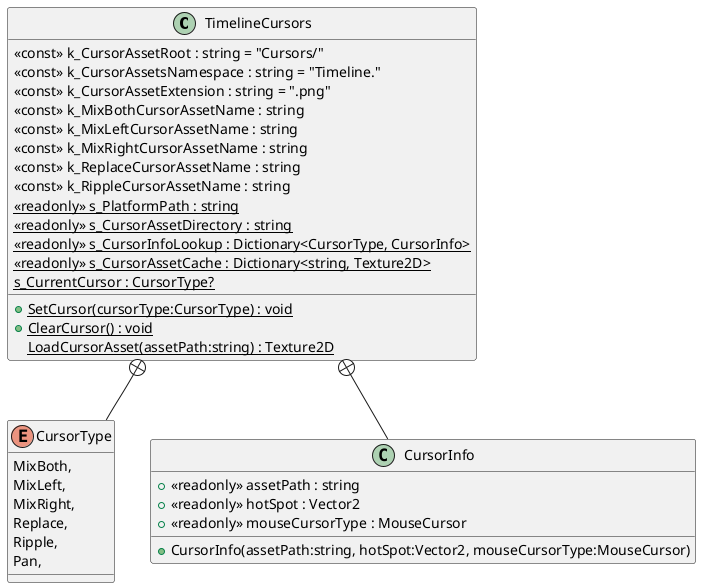 @startuml
class TimelineCursors {
    <<const>> k_CursorAssetRoot : string = "Cursors/"
    <<const>> k_CursorAssetsNamespace : string = "Timeline."
    <<const>> k_CursorAssetExtension : string = ".png"
    <<const>> k_MixBothCursorAssetName : string
    <<const>> k_MixLeftCursorAssetName : string
    <<const>> k_MixRightCursorAssetName : string
    <<const>> k_ReplaceCursorAssetName : string
    <<const>> k_RippleCursorAssetName : string
    {static} <<readonly>> s_PlatformPath : string
    {static} <<readonly>> s_CursorAssetDirectory : string
    {static} <<readonly>> s_CursorInfoLookup : Dictionary<CursorType, CursorInfo>
    {static} <<readonly>> s_CursorAssetCache : Dictionary<string, Texture2D>
    {static} s_CurrentCursor : CursorType?
    + {static} SetCursor(cursorType:CursorType) : void
    + {static} ClearCursor() : void
    {static} LoadCursorAsset(assetPath:string) : Texture2D
}
enum CursorType {
    MixBoth,
    MixLeft,
    MixRight,
    Replace,
    Ripple,
    Pan,
}
class CursorInfo {
    + <<readonly>> assetPath : string
    + <<readonly>> hotSpot : Vector2
    + <<readonly>> mouseCursorType : MouseCursor
    + CursorInfo(assetPath:string, hotSpot:Vector2, mouseCursorType:MouseCursor)
}
TimelineCursors +-- CursorType
TimelineCursors +-- CursorInfo
@enduml
